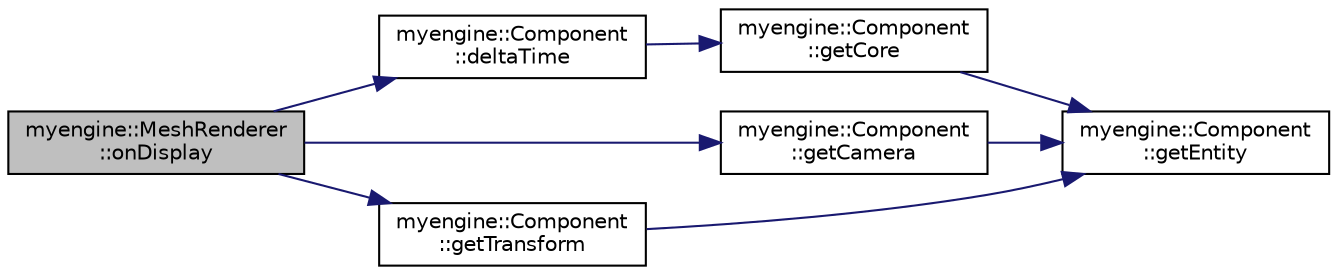 digraph "myengine::MeshRenderer::onDisplay"
{
 // LATEX_PDF_SIZE
  edge [fontname="Helvetica",fontsize="10",labelfontname="Helvetica",labelfontsize="10"];
  node [fontname="Helvetica",fontsize="10",shape=record];
  rankdir="LR";
  Node1 [label="myengine::MeshRenderer\l::onDisplay",height=0.2,width=0.4,color="black", fillcolor="grey75", style="filled", fontcolor="black",tooltip="Draws the model."];
  Node1 -> Node2 [color="midnightblue",fontsize="10",style="solid",fontname="Helvetica"];
  Node2 [label="myengine::Component\l::deltaTime",height=0.2,width=0.4,color="black", fillcolor="white", style="filled",URL="$structmyengine_1_1_component.html#a4e0612b358101d355cfdc455712c5136",tooltip="Returns the deltaTime."];
  Node2 -> Node3 [color="midnightblue",fontsize="10",style="solid",fontname="Helvetica"];
  Node3 [label="myengine::Component\l::getCore",height=0.2,width=0.4,color="black", fillcolor="white", style="filled",URL="$structmyengine_1_1_component.html#a2b80c2d91dac8f429f6b6f6305d7c5be",tooltip="Returns the Core."];
  Node3 -> Node4 [color="midnightblue",fontsize="10",style="solid",fontname="Helvetica"];
  Node4 [label="myengine::Component\l::getEntity",height=0.2,width=0.4,color="black", fillcolor="white", style="filled",URL="$structmyengine_1_1_component.html#af409385720cc0c533e8812e8857ba161",tooltip="Returns the Entity."];
  Node1 -> Node5 [color="midnightblue",fontsize="10",style="solid",fontname="Helvetica"];
  Node5 [label="myengine::Component\l::getCamera",height=0.2,width=0.4,color="black", fillcolor="white", style="filled",URL="$structmyengine_1_1_component.html#a3c4a94098f91b2602ce73a81d0bc9570",tooltip="Returns the Camera."];
  Node5 -> Node4 [color="midnightblue",fontsize="10",style="solid",fontname="Helvetica"];
  Node1 -> Node6 [color="midnightblue",fontsize="10",style="solid",fontname="Helvetica"];
  Node6 [label="myengine::Component\l::getTransform",height=0.2,width=0.4,color="black", fillcolor="white", style="filled",URL="$structmyengine_1_1_component.html#a2b5712d1253884531aee523c1d277260",tooltip="Returns the Transform."];
  Node6 -> Node4 [color="midnightblue",fontsize="10",style="solid",fontname="Helvetica"];
}
